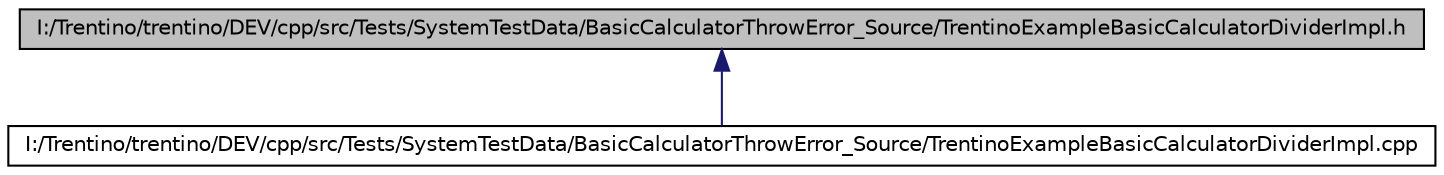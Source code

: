 digraph G
{
  edge [fontname="Helvetica",fontsize="10",labelfontname="Helvetica",labelfontsize="10"];
  node [fontname="Helvetica",fontsize="10",shape=record];
  Node1 [label="I:/Trentino/trentino/DEV/cpp/src/Tests/SystemTestData/BasicCalculatorThrowError_Source/TrentinoExampleBasicCalculatorDividerImpl.h",height=0.2,width=0.4,color="black", fillcolor="grey75", style="filled" fontcolor="black"];
  Node1 -> Node2 [dir="back",color="midnightblue",fontsize="10",style="solid",fontname="Helvetica"];
  Node2 [label="I:/Trentino/trentino/DEV/cpp/src/Tests/SystemTestData/BasicCalculatorThrowError_Source/TrentinoExampleBasicCalculatorDividerImpl.cpp",height=0.2,width=0.4,color="black", fillcolor="white", style="filled",URL="$_system_test_data_2_basic_calculator_throw_error___source_2_trentino_example_basic_calculator_divider_impl_8cpp.html"];
}
